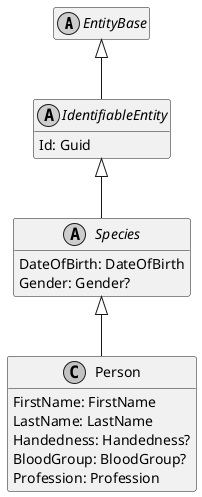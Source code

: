 ﻿@startuml
skinparam monochrome true
hide empty members

abstract class EntityBase {
}

EntityBase <|-- IdentifiableEntity

abstract class IdentifiableEntity {
    Id: Guid
}

IdentifiableEntity <|-- Species

abstract class Species {
    DateOfBirth: DateOfBirth
    Gender: Gender?
}

Species <|-- Person

class Person {
    FirstName: FirstName
    LastName: LastName
    Handedness: Handedness?
    BloodGroup: BloodGroup?
    Profession: Profession
}

@enduml
